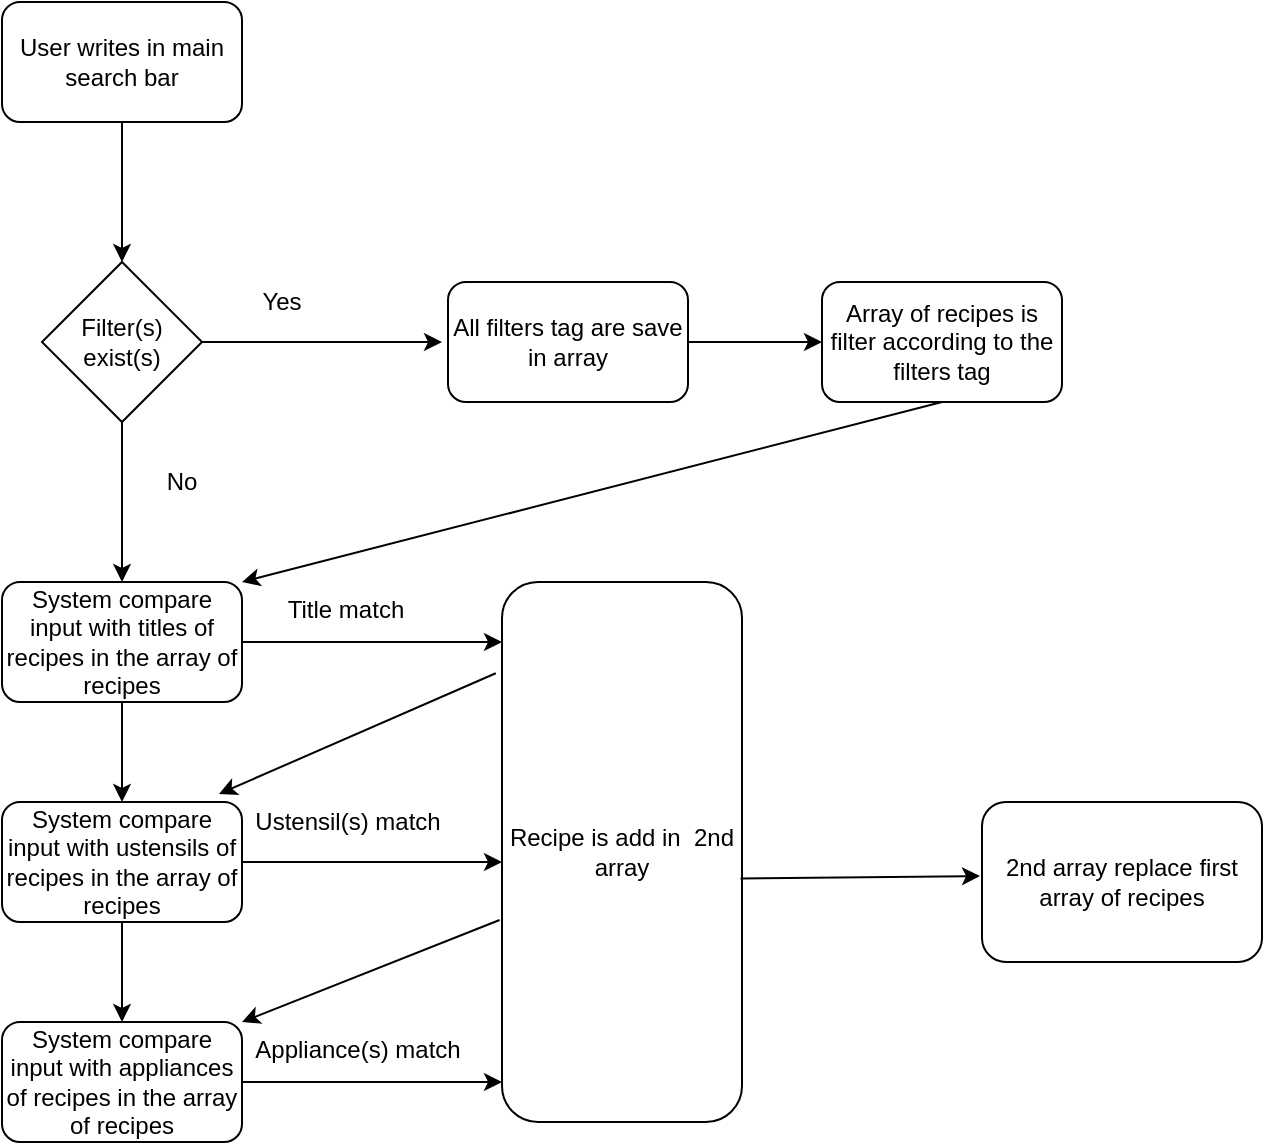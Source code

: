 <mxfile version="14.9.3" type="github">
  <diagram id="GD7dDlsoUSwEv1bShZWI" name="Page-1">
    <mxGraphModel dx="1221" dy="644" grid="1" gridSize="10" guides="1" tooltips="1" connect="1" arrows="1" fold="1" page="1" pageScale="1" pageWidth="827" pageHeight="1169" math="0" shadow="0">
      <root>
        <mxCell id="0" />
        <mxCell id="1" parent="0" />
        <mxCell id="ajEhvg152iug_HyU1qCX-1" value="User writes in main search bar" style="rounded=1;whiteSpace=wrap;html=1;" vertex="1" parent="1">
          <mxGeometry x="70" y="40" width="120" height="60" as="geometry" />
        </mxCell>
        <mxCell id="ajEhvg152iug_HyU1qCX-3" value="Filter(s) exist(s)" style="rhombus;whiteSpace=wrap;html=1;" vertex="1" parent="1">
          <mxGeometry x="90" y="170" width="80" height="80" as="geometry" />
        </mxCell>
        <mxCell id="ajEhvg152iug_HyU1qCX-4" value="" style="endArrow=classic;html=1;exitX=0.5;exitY=1;exitDx=0;exitDy=0;entryX=0.5;entryY=0;entryDx=0;entryDy=0;" edge="1" parent="1" source="ajEhvg152iug_HyU1qCX-1" target="ajEhvg152iug_HyU1qCX-3">
          <mxGeometry width="50" height="50" relative="1" as="geometry">
            <mxPoint x="280" y="300" as="sourcePoint" />
            <mxPoint x="330" y="250" as="targetPoint" />
          </mxGeometry>
        </mxCell>
        <mxCell id="ajEhvg152iug_HyU1qCX-5" value="" style="endArrow=classic;html=1;exitX=0.5;exitY=1;exitDx=0;exitDy=0;" edge="1" parent="1" source="ajEhvg152iug_HyU1qCX-3">
          <mxGeometry width="50" height="50" relative="1" as="geometry">
            <mxPoint x="280" y="300" as="sourcePoint" />
            <mxPoint x="130" y="330" as="targetPoint" />
          </mxGeometry>
        </mxCell>
        <mxCell id="ajEhvg152iug_HyU1qCX-6" value="No" style="text;html=1;strokeColor=none;fillColor=none;align=center;verticalAlign=middle;whiteSpace=wrap;rounded=0;" vertex="1" parent="1">
          <mxGeometry x="140" y="270" width="40" height="20" as="geometry" />
        </mxCell>
        <mxCell id="ajEhvg152iug_HyU1qCX-7" value="" style="endArrow=classic;html=1;exitX=1;exitY=0.5;exitDx=0;exitDy=0;" edge="1" parent="1" source="ajEhvg152iug_HyU1qCX-3">
          <mxGeometry width="50" height="50" relative="1" as="geometry">
            <mxPoint x="280" y="300" as="sourcePoint" />
            <mxPoint x="290" y="210" as="targetPoint" />
          </mxGeometry>
        </mxCell>
        <mxCell id="ajEhvg152iug_HyU1qCX-8" value="Yes" style="text;html=1;strokeColor=none;fillColor=none;align=center;verticalAlign=middle;whiteSpace=wrap;rounded=0;" vertex="1" parent="1">
          <mxGeometry x="190" y="180" width="40" height="20" as="geometry" />
        </mxCell>
        <mxCell id="ajEhvg152iug_HyU1qCX-9" value="System compare input with titles of recipes in the array of recipes" style="rounded=1;whiteSpace=wrap;html=1;" vertex="1" parent="1">
          <mxGeometry x="70" y="330" width="120" height="60" as="geometry" />
        </mxCell>
        <mxCell id="ajEhvg152iug_HyU1qCX-10" value="" style="endArrow=classic;html=1;exitX=1;exitY=0.5;exitDx=0;exitDy=0;" edge="1" parent="1" source="ajEhvg152iug_HyU1qCX-9">
          <mxGeometry width="50" height="50" relative="1" as="geometry">
            <mxPoint x="370" y="400" as="sourcePoint" />
            <mxPoint x="320" y="360" as="targetPoint" />
          </mxGeometry>
        </mxCell>
        <mxCell id="ajEhvg152iug_HyU1qCX-11" value="Title match" style="text;html=1;strokeColor=none;fillColor=none;align=center;verticalAlign=middle;whiteSpace=wrap;rounded=0;" vertex="1" parent="1">
          <mxGeometry x="207" y="334" width="70" height="20" as="geometry" />
        </mxCell>
        <mxCell id="ajEhvg152iug_HyU1qCX-25" style="edgeStyle=orthogonalEdgeStyle;rounded=0;orthogonalLoop=1;jettySize=auto;html=1;" edge="1" parent="1" source="ajEhvg152iug_HyU1qCX-12" target="ajEhvg152iug_HyU1qCX-16">
          <mxGeometry relative="1" as="geometry" />
        </mxCell>
        <mxCell id="ajEhvg152iug_HyU1qCX-12" value="System compare input with ustensils of recipes in the array of recipes" style="rounded=1;whiteSpace=wrap;html=1;" vertex="1" parent="1">
          <mxGeometry x="70" y="440" width="120" height="60" as="geometry" />
        </mxCell>
        <mxCell id="ajEhvg152iug_HyU1qCX-13" value="" style="endArrow=classic;html=1;exitX=1;exitY=0.5;exitDx=0;exitDy=0;" edge="1" parent="1" source="ajEhvg152iug_HyU1qCX-12">
          <mxGeometry width="50" height="50" relative="1" as="geometry">
            <mxPoint x="370" y="510" as="sourcePoint" />
            <mxPoint x="320" y="470" as="targetPoint" />
          </mxGeometry>
        </mxCell>
        <mxCell id="ajEhvg152iug_HyU1qCX-14" value="Ustensil(s) match" style="text;html=1;strokeColor=none;fillColor=none;align=center;verticalAlign=middle;whiteSpace=wrap;rounded=0;" vertex="1" parent="1">
          <mxGeometry x="193" y="440" width="100" height="20" as="geometry" />
        </mxCell>
        <mxCell id="ajEhvg152iug_HyU1qCX-15" value="" style="endArrow=classic;html=1;exitX=0.5;exitY=1;exitDx=0;exitDy=0;" edge="1" parent="1" source="ajEhvg152iug_HyU1qCX-9" target="ajEhvg152iug_HyU1qCX-12">
          <mxGeometry width="50" height="50" relative="1" as="geometry">
            <mxPoint x="370" y="390" as="sourcePoint" />
            <mxPoint x="420" y="340" as="targetPoint" />
          </mxGeometry>
        </mxCell>
        <mxCell id="ajEhvg152iug_HyU1qCX-16" value="System compare input with appliances of recipes in the array of recipes" style="rounded=1;whiteSpace=wrap;html=1;" vertex="1" parent="1">
          <mxGeometry x="70" y="550" width="120" height="60" as="geometry" />
        </mxCell>
        <mxCell id="ajEhvg152iug_HyU1qCX-17" value="" style="endArrow=classic;html=1;exitX=1;exitY=0.5;exitDx=0;exitDy=0;" edge="1" parent="1" source="ajEhvg152iug_HyU1qCX-16">
          <mxGeometry width="50" height="50" relative="1" as="geometry">
            <mxPoint x="370" y="620" as="sourcePoint" />
            <mxPoint x="320" y="580" as="targetPoint" />
          </mxGeometry>
        </mxCell>
        <mxCell id="ajEhvg152iug_HyU1qCX-18" value="Appliance(s) match" style="text;html=1;strokeColor=none;fillColor=none;align=center;verticalAlign=middle;whiteSpace=wrap;rounded=0;" vertex="1" parent="1">
          <mxGeometry x="188" y="554" width="120" height="20" as="geometry" />
        </mxCell>
        <mxCell id="ajEhvg152iug_HyU1qCX-19" value="Recipe is add in&amp;nbsp; 2nd array" style="rounded=1;whiteSpace=wrap;html=1;" vertex="1" parent="1">
          <mxGeometry x="320" y="330" width="120" height="270" as="geometry" />
        </mxCell>
        <mxCell id="ajEhvg152iug_HyU1qCX-20" value="" style="endArrow=classic;html=1;exitX=0.994;exitY=0.549;exitDx=0;exitDy=0;exitPerimeter=0;" edge="1" parent="1" source="ajEhvg152iug_HyU1qCX-19">
          <mxGeometry width="50" height="50" relative="1" as="geometry">
            <mxPoint x="450" y="477" as="sourcePoint" />
            <mxPoint x="559" y="477" as="targetPoint" />
          </mxGeometry>
        </mxCell>
        <mxCell id="ajEhvg152iug_HyU1qCX-21" value="2nd array replace first array of recipes" style="rounded=1;whiteSpace=wrap;html=1;" vertex="1" parent="1">
          <mxGeometry x="560" y="440" width="140" height="80" as="geometry" />
        </mxCell>
        <mxCell id="ajEhvg152iug_HyU1qCX-23" value="All filters tag are save in array" style="rounded=1;whiteSpace=wrap;html=1;" vertex="1" parent="1">
          <mxGeometry x="293" y="180" width="120" height="60" as="geometry" />
        </mxCell>
        <mxCell id="ajEhvg152iug_HyU1qCX-26" value="" style="endArrow=classic;html=1;exitX=-0.026;exitY=0.169;exitDx=0;exitDy=0;exitPerimeter=0;entryX=0.904;entryY=-0.067;entryDx=0;entryDy=0;entryPerimeter=0;" edge="1" parent="1" source="ajEhvg152iug_HyU1qCX-19" target="ajEhvg152iug_HyU1qCX-12">
          <mxGeometry width="50" height="50" relative="1" as="geometry">
            <mxPoint x="370" y="420" as="sourcePoint" />
            <mxPoint x="200" y="420" as="targetPoint" />
          </mxGeometry>
        </mxCell>
        <mxCell id="ajEhvg152iug_HyU1qCX-27" value="" style="endArrow=classic;html=1;entryX=1;entryY=0;entryDx=0;entryDy=0;exitX=-0.01;exitY=0.626;exitDx=0;exitDy=0;exitPerimeter=0;" edge="1" parent="1" source="ajEhvg152iug_HyU1qCX-19" target="ajEhvg152iug_HyU1qCX-16">
          <mxGeometry width="50" height="50" relative="1" as="geometry">
            <mxPoint x="370" y="420" as="sourcePoint" />
            <mxPoint x="420" y="370" as="targetPoint" />
          </mxGeometry>
        </mxCell>
        <mxCell id="ajEhvg152iug_HyU1qCX-28" value="Array of recipes is filter according to the filters tag" style="rounded=1;whiteSpace=wrap;html=1;" vertex="1" parent="1">
          <mxGeometry x="480" y="180" width="120" height="60" as="geometry" />
        </mxCell>
        <mxCell id="ajEhvg152iug_HyU1qCX-29" value="" style="endArrow=classic;html=1;entryX=0;entryY=0.5;entryDx=0;entryDy=0;exitX=1;exitY=0.5;exitDx=0;exitDy=0;" edge="1" parent="1" source="ajEhvg152iug_HyU1qCX-23" target="ajEhvg152iug_HyU1qCX-28">
          <mxGeometry width="50" height="50" relative="1" as="geometry">
            <mxPoint x="370" y="310" as="sourcePoint" />
            <mxPoint x="420" y="260" as="targetPoint" />
          </mxGeometry>
        </mxCell>
        <mxCell id="ajEhvg152iug_HyU1qCX-30" value="" style="endArrow=classic;html=1;entryX=1;entryY=0;entryDx=0;entryDy=0;exitX=0.5;exitY=1;exitDx=0;exitDy=0;" edge="1" parent="1" source="ajEhvg152iug_HyU1qCX-28" target="ajEhvg152iug_HyU1qCX-9">
          <mxGeometry width="50" height="50" relative="1" as="geometry">
            <mxPoint x="370" y="310" as="sourcePoint" />
            <mxPoint x="420" y="260" as="targetPoint" />
          </mxGeometry>
        </mxCell>
      </root>
    </mxGraphModel>
  </diagram>
</mxfile>
